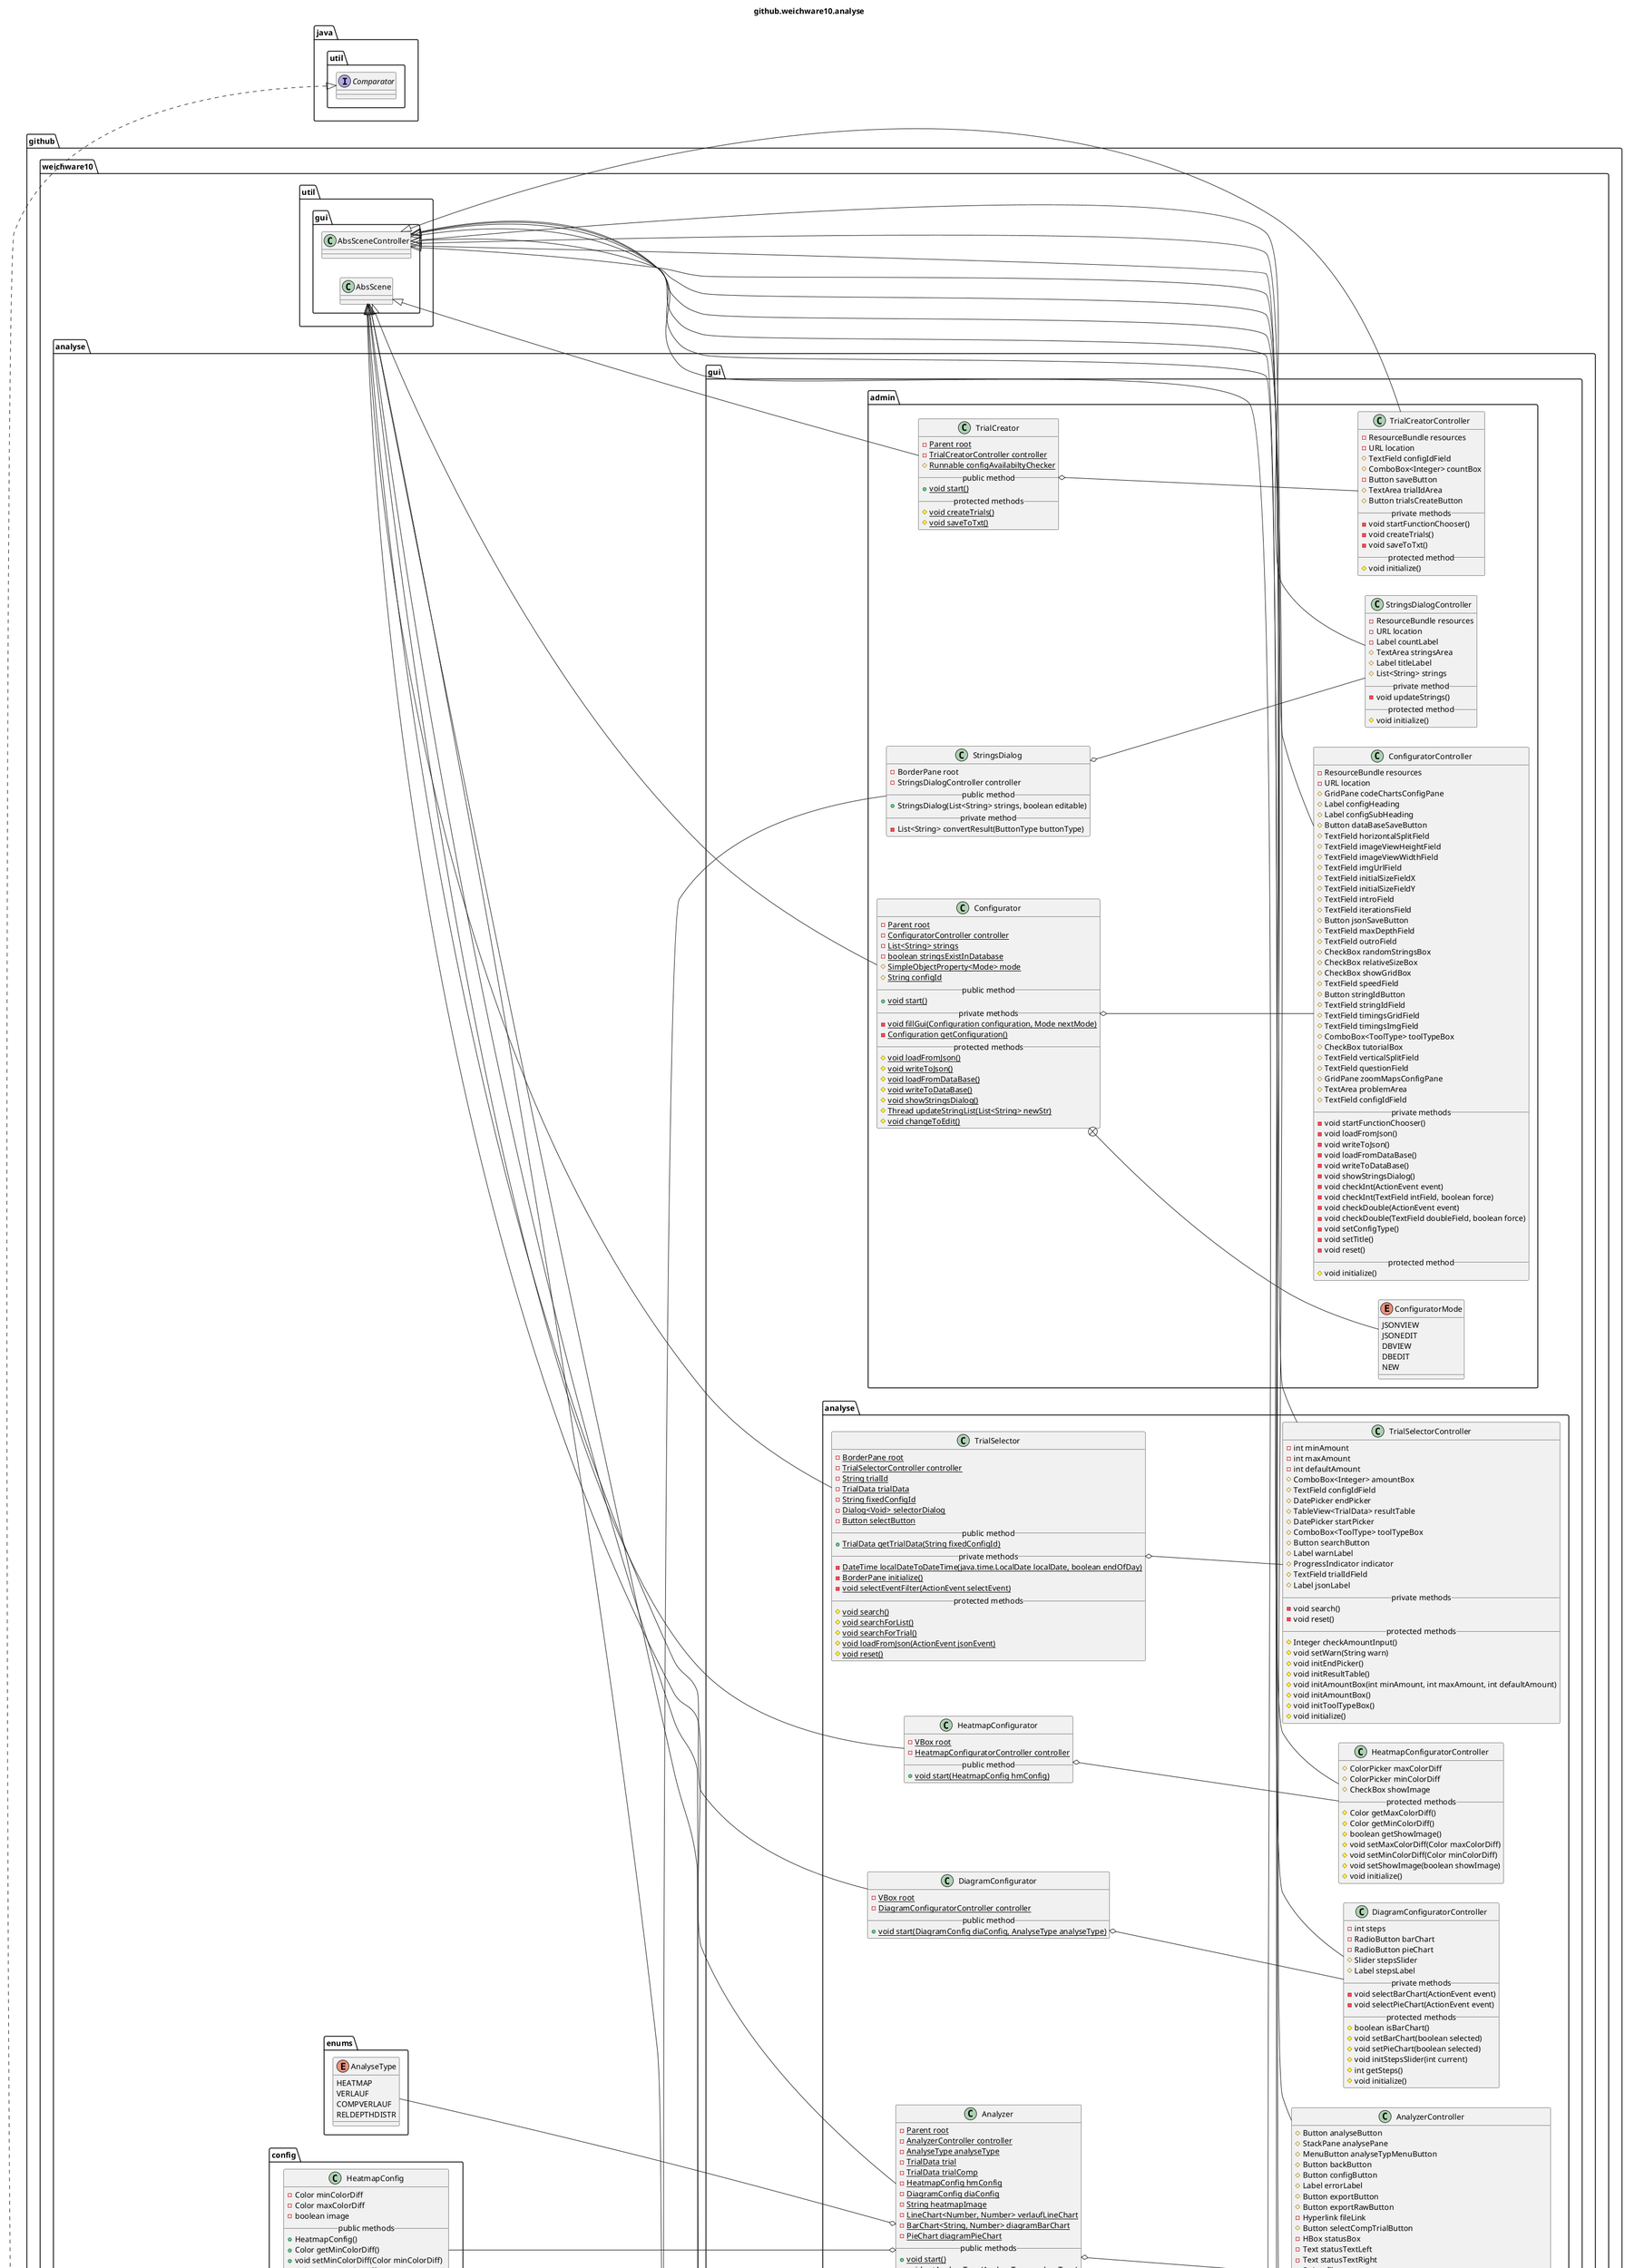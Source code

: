 @startuml github.weichware10.analyse

left to right direction
title github.weichware10.analyse

package github.weichware10.analyse {

    class github.weichware10.analyse.Main {
        {static}+ Stage primaryStage
        {static}+ DataBaseClient dataBaseClient
        {static}+ String databaseUrl
        {static}+ int MINWIDTH
        {static}+ int MINHEIGHT
        __public methods__
        {static}+ void main(String[] args)
        + void start(Stage primaryStage)
    }

    package github.weichware10.analyse.config {

        class github.weichware10.analyse.config.DiagramConfig {
            - int stepsBetween
            - boolean barChart
            __public methods__
            +  DiagramConfig()
            + boolean setStepsBetween(int stepsBetween)
            + int getStepsBetween()
            + boolean isBarChart()
            + void setBarChart(boolean barChart)
            + String toString()
        }

        class github.weichware10.analyse.config.HeatmapConfig {
            - Color minColorDiff
            - Color maxColorDiff
            - boolean image
            __public methods__
            +  HeatmapConfig()
            + Color getMinColorDiff()
            + void setMinColorDiff(Color minColorDiff)
            + Color getMaxColorDiff()
            + void setMaxColorDiff(Color maxColorDiff)
            + void setImage(boolean image)
            + boolean isImage()
            + String toString()
            {static}+ java.awt.Color fxToAwtColor(Color color)
        }

    }

    package github.weichware10.analyse.logic {

        class github.weichware10.analyse.logic.Analysis {
            __protected methods__
            {static}# String saveImage(String imageUrl)
            {static}# double calculateDepth(DataPoint dataPoint, double imageWidth, double imageHeight, Double minDepth, Double maxDepth)
        }

        class github.weichware10.analyse.logic.DataPointComparator {
            __public method__
            + int compare(DataPoint dp1, DataPoint dp2)
        }

        class github.weichware10.analyse.logic.Diagram {
            {static}- DataPointComparator comparator
            __public methods__
            {static}+ BarChart<String, Number> createDiagramBarChart(TrialData trial, DiagramConfig diaConfig)
            {static}+ PieChart createDiagramPieChart(TrialData trial, DiagramConfig diaConfig)
            __private methods__
            {static}- void fillPixelsWithRelDepth(int width, int height, double[][] pixels, List<DataPoint> sortedDataPoints)
            {static}- void allocatePixels(double[][] pixels, int amountSteps, double stepWidth, List<Double> diagramData)
            {static}- void calcRelFreqPerStep(int width, int height, List<Double> diagramData)
        }

        class github.weichware10.analyse.logic.Heatmap {
            {static}- DataPointComparator comparator
            {static}- float ALPHA
            __public methods__
            {static}+ String createHeatmap(TrialData trial, HeatmapConfig hmConfig)
            __private method__
            {static}- void createHeatmapFromData(Graphics2D graphic, HeatmapConfig hmConfig, List<DataPoint> sortedDataPoints, double imageWidth, double imageHeight)
        }

        class github.weichware10.analyse.logic.Verlauf {
            {static}- DataPointComparator comparator
            __public method__
            {static}+ LineChart<Number, Number> createVerlauf(List<TrialData> trials)
            __private methods__
            {static}- void fillSeries(List<DataPoint> dataPoints, double maxDepth, XYChart.Series<Number, Number> series)
            {static}- void fillSeries(List<DataPoint> dataPoints, int width, int height, XYChart.Series<Number, Number> series)
        }

    }

    package github.weichware10.analyse.enums {

        enum github.weichware10.analyse.enums.AnalyseType {
            HEATMAP
            VERLAUF
            COMPVERLAUF
            RELDEPTHDISTR
        }

    }

    package github.weichware10.analyse.gui {

        package github.weichware10.analyse.gui.admin {

            class github.weichware10.analyse.gui.admin.Configurator {
                {static}- Parent root
                {static}- ConfiguratorController controller
                {static}- List<String> strings
                {static}- boolean stringsExistInDatabase
                {static}# SimpleObjectProperty<Mode> mode
                {static}# String configId
                __public method__
                {static}+ void start()
                __private methods__
                {static}- void fillGui(Configuration configuration, Mode nextMode)
                {static}- Configuration getConfiguration()
                __protected methods__
                {static}# void loadFromJson()
                {static}# void writeToJson()
                {static}# void loadFromDataBase()
                {static}# void writeToDataBase()
                {static}# void showStringsDialog()
                {static}# Thread updateStringList(List<String> newStr)
                {static}# void changeToEdit()
            }
            enum github.weichware10.analyse.gui.admin.ConfiguratorMode {
                JSONVIEW
                JSONEDIT
                DBVIEW
                DBEDIT
                NEW 
            }
            github.weichware10.analyse.gui.admin.Configurator +-- github.weichware10.analyse.gui.admin.ConfiguratorMode

            class github.weichware10.analyse.gui.admin.ConfiguratorController {
                - ResourceBundle resources
                - URL location
                # GridPane codeChartsConfigPane
                # Label configHeading
                # Label configSubHeading
                # Button dataBaseSaveButton
                # TextField horizontalSplitField
                # TextField imageViewHeightField
                # TextField imageViewWidthField
                # TextField imgUrlField
                # TextField initialSizeFieldX
                # TextField initialSizeFieldY
                # TextField introField
                # TextField iterationsField
                # Button jsonSaveButton
                # TextField maxDepthField
                # TextField outroField
                # CheckBox randomStringsBox
                # CheckBox relativeSizeBox
                # CheckBox showGridBox
                # TextField speedField
                # Button stringIdButton
                # TextField stringIdField
                # TextField timingsGridField
                # TextField timingsImgField
                # ComboBox<ToolType> toolTypeBox
                # CheckBox tutorialBox
                # TextField verticalSplitField
                # TextField questionField
                # GridPane zoomMapsConfigPane
                # TextArea problemArea
                # TextField configIdField
                __private methods__
                - void startFunctionChooser()
                - void loadFromJson()
                - void writeToJson()
                - void loadFromDataBase()
                - void writeToDataBase()
                - void showStringsDialog()
                - void checkInt(ActionEvent event)
                - void checkInt(TextField intField, boolean force)
                - void checkDouble(ActionEvent event)
                - void checkDouble(TextField doubleField, boolean force)
                - void setConfigType()
                - void setTitle()
                - void reset()
                __protected method__
                # void initialize()
            }

            class github.weichware10.analyse.gui.admin.StringsDialog {
                - BorderPane root
                - StringsDialogController controller
                __public method__
                +  StringsDialog(List<String> strings, boolean editable)
                __private method__
                - List<String> convertResult(ButtonType buttonType)
            }

            class github.weichware10.analyse.gui.admin.StringsDialogController {
                - ResourceBundle resources
                - URL location
                - Label countLabel
                # TextArea stringsArea
                # Label titleLabel
                # List<String> strings
                __private method__
                - void updateStrings()
                __protected method__
                # void initialize()
            }

            class github.weichware10.analyse.gui.admin.TrialCreator {
                {static}- Parent root
                {static}- TrialCreatorController controller
                {static}# Runnable configAvailabiltyChecker
                __public method__
                {static}+ void start()
                __protected methods__
                {static}# void createTrials()
                {static}# void saveToTxt()
            }

            class github.weichware10.analyse.gui.admin.TrialCreatorController {
                - ResourceBundle resources
                - URL location
                # TextField configIdField
                # ComboBox<Integer> countBox
                - Button saveButton
                # TextArea trialIdArea
                # Button trialsCreateButton
                __private methods__
                - void startFunctionChooser()
                - void createTrials()
                - void saveToTxt()
                __protected method__
                # void initialize()
            }

        }

        package github.weichware10.analyse.gui.analyse {

            class github.weichware10.analyse.gui.analyse.Analyzer {
                {static}- Parent root
                {static}- AnalyzerController controller
                {static}- AnalyseType analyseType
                {static}- TrialData trial
                {static}- TrialData trialComp
                {static}- HeatmapConfig hmConfig
                {static}- DiagramConfig diaConfig
                {static}- String heatmapImage
                {static}- LineChart<Number, Number> verlaufLineChart
                {static}- BarChart<String, Number> diagramBarChart
                {static}- PieChart diagramPieChart
                __public methods__
                {static}+ void start()
                {static}+ void setAnalyseType(AnalyseType analyseType)
                {static}+ void setTrialId()
                {static}+ void setTrialIdComp()
                {static}+ void setConfig()
                {static}+ void analyse()
                {static}+ void export()
                {static}+ void exportRaw()
                {static}+ void reset()
                __private methods__
                {static}- boolean saveImage(String location)
                {static}- boolean saveAsPng(String location)
                {static}- void exportRaw(TrialData trial)
            }

            class github.weichware10.analyse.gui.analyse.AnalyzerController {
                # Button analyseButton
                # StackPane analysePane
                # MenuButton analyseTypMenuButton
                # Button backButton
                # Button configButton
                # Label errorLabel
                # Button exportButton
                # Button exportRawButton
                - Hyperlink fileLink
                # Button selectCompTrialButton
                - HBox statusBox
                - Text statusTextLeft
                - Text statusTextRight
                - String filename
                - ProgressIndicator pi
                __protected methods__
                # void setStatus(String statusLeft, String filename, String statusRight)
                # void setStatusIndicator(boolean active)
                # void analyze(ActionEvent event)
                # void back(ActionEvent event)
                # void export(ActionEvent event)
                # void exportRaw(ActionEvent event)
                # void openFile(ActionEvent event)
                # void selectTrial(ActionEvent event)
                # void selectTrialForComp(ActionEvent event)
                # void setCompVerlauf(ActionEvent event)
                # void setConfig(ActionEvent event)
                # void setHeatmap(ActionEvent event)
                # void setRelDepthDistr(ActionEvent event)
                # void setVerlauf(ActionEvent event)
                # void initialize()
            }

            class github.weichware10.analyse.gui.analyse.DiagramConfigurator {
                {static}- VBox root
                {static}- DiagramConfiguratorController controller
                __public method__
                {static}+ void start(DiagramConfig diaConfig, AnalyseType analyseType)
            }

            class github.weichware10.analyse.gui.analyse.DiagramConfiguratorController {
                - int steps
                - RadioButton barChart
                - RadioButton pieChart
                # Slider stepsSlider
                # Label stepsLabel
                __private methods__
                - void selectBarChart(ActionEvent event)
                - void selectPieChart(ActionEvent event)
                __protected methods__
                # boolean isBarChart()
                # void setBarChart(boolean selected)
                # void setPieChart(boolean selected)
                # void initStepsSlider(int current)
                # int getSteps()
                # void initialize()
            }

            class github.weichware10.analyse.gui.analyse.HeatmapConfigurator {
                {static}- VBox root
                {static}- HeatmapConfiguratorController controller
                __public method__
                {static}+ void start(HeatmapConfig hmConfig)
            }

            class github.weichware10.analyse.gui.analyse.HeatmapConfiguratorController {
                # ColorPicker maxColorDiff
                # ColorPicker minColorDiff
                # CheckBox showImage
                __protected methods__
                # Color getMaxColorDiff()
                # Color getMinColorDiff()
                # boolean getShowImage()
                # void setMaxColorDiff(Color maxColorDiff)
                # void setMinColorDiff(Color minColorDiff)
                # void setShowImage(boolean showImage)
                # void initialize()
            }

            class github.weichware10.analyse.gui.analyse.TrialSelector {
                {static}- BorderPane root
                {static}- TrialSelectorController controller
                {static}- String trialId
                {static}- TrialData trialData
                {static}- String fixedConfigId
                {static}- Dialog<Void> selectorDialog
                {static}- Button selectButton
                __public method__
                {static}+ TrialData getTrialData(String fixedConfigId)
                __private methods__
                {static}- DateTime localDateToDateTime(java.time.LocalDate localDate, boolean endOfDay)
                {static}- BorderPane initialize()
                {static}- void selectEventFilter(ActionEvent selectEvent)
                __protected methods__
                {static}# void search()
                {static}# void searchForList()
                {static}# void searchForTrial()
                {static}# void loadFromJson(ActionEvent jsonEvent)
                {static}# void reset()
            }

            class github.weichware10.analyse.gui.analyse.TrialSelectorController {
                - int minAmount
                - int maxAmount
                - int defaultAmount
                # ComboBox<Integer> amountBox
                # TextField configIdField
                # DatePicker endPicker
                # TableView<TrialData> resultTable
                # DatePicker startPicker
                # ComboBox<ToolType> toolTypeBox
                # Button searchButton
                # Label warnLabel
                # ProgressIndicator indicator
                # TextField trialIdField
                # Label jsonLabel
                __private methods__
                - void search()
                - void reset()
                __protected methods__
                # Integer checkAmountInput()
                # void setWarn(String warn)
                # void initEndPicker()
                # void initResultTable()
                # void initAmountBox(int minAmount, int maxAmount, int defaultAmount)
                # void initAmountBox()
                # void initToolTypeBox()
                # void initialize()
            }

        }

        package github.weichware10.analyse.gui.general {
            class github.weichware10.analyse.gui.general.FunctionChooser {
                {static}- Parent root
                __public method__
                {static}+ void start()
            }

            class github.weichware10.analyse.gui.general.FunctionChooserController {
                - Button trialCreatorButton
                - Button configuratorButton
                __protected methods__
                # void initialize()
                # void logOut()
                # void startAnalyzer()
                # void startConfigurator()
                # void startTrialCreator()
            }

            class github.weichware10.analyse.gui.general.Login {
                {static}- SimpleBooleanProperty connection
                {static}+ ObservableBooleanValue hasConnection
                {static}- Parent root
                __public methods__
                {static}+ void start()
                {static}+ void logOut()
                {static}+ void connectToDatabase(String username, String password, String schema, Text warnText, TextArea errorText, ProgressIndicator indicator)
                __private method__
                {static}- void setError(Text warnText, TextArea errorText, ProgressIndicator indicator, boolean loading, Exception e)
            }

            class github.weichware10.analyse.gui.general.LoginController {
                - TextField benutzernameId
                - PasswordField passwortId
                - TextField schemaId
                - Text warnText
                - TextArea errorText
                - ProgressIndicator indicator
                __private methods__
                - void loginOnEnter(KeyEvent keyEvent)
                - void loginToDatabase()
                - void closeProgramm()
                __protected method__
                # void initialize()
            }

            class github.weichware10.analyse.gui.general.MainMenuBar {
                {static}- MenuBar root
                __public method__
                {static}+ MenuBar getMenuBar()
                __protected methods__
                {static}# void openDocs()
                {static}# void changeDataBaseUrl()
                {static}# void resetDataBaseUrl()
            }

            class github.weichware10.analyse.gui.general.MainMenuBarController {
                - MenuItem logOutMenu
                - MenuItem logsMenu
                __public method__
                + void openDocumentation()
                __private method__
                - void setLogOutDisable(ObservableBooleanValue obs)
                __protected methods__
                # void logOut()
                # void resetDataBaseUrl()
                # void setDataBaseUrl()
                # void toggleLogs()
                # void setLogText(ObservableBooleanValue visible)
                # void initialize()
            }

        }
    }

}

' Interaktionen admin
github.weichware10.analyse.gui.admin.Configurator o-- github.weichware10.analyse.gui.admin.ConfiguratorController
github.weichware10.analyse.gui.admin.StringsDialog o-- github.weichware10.analyse.gui.admin.StringsDialogController
github.weichware10.analyse.gui.admin.TrialCreator o-- github.weichware10.analyse.gui.admin.TrialCreatorController

' Interaktionen analyse
github.weichware10.analyse.gui.analyse.Analyzer o-- github.weichware10.analyse.gui.analyse.AnalyzerController
github.weichware10.analyse.gui.analyse.Analyzer o-u- github.weichware10.analyse.enums.AnalyseType
github.weichware10.analyse.gui.analyse.Analyzer o-u- github.weichware10.analyse.config.HeatmapConfig
github.weichware10.analyse.gui.analyse.Analyzer o-u- github.weichware10.analyse.config.DiagramConfig
github.weichware10.analyse.gui.analyse.DiagramConfigurator o-- github.weichware10.analyse.gui.analyse.DiagramConfiguratorController
github.weichware10.analyse.gui.analyse.HeatmapConfigurator o-- github.weichware10.analyse.gui.analyse.HeatmapConfiguratorController
github.weichware10.analyse.gui.analyse.TrialSelector o-- github.weichware10.analyse.gui.analyse.TrialSelectorController

' Interaktionen general
github.weichware10.analyse.gui.general.Login o-- github.weichware10.analyse.gui.general.LoginController
github.weichware10.analyse.gui.general.MainMenuBar o-- github.weichware10.analyse.gui.general.MainMenuBarController
github.weichware10.analyse.gui.general.FunctionChooser o-- github.weichware10.analyse.gui.general.FunctionChooserController

' Interaktionen logic
github.weichware10.analyse.logic.Diagram o-r- github.weichware10.analyse.logic.DataPointComparator
github.weichware10.analyse.logic.Heatmap o-r- github.weichware10.analyse.logic.DataPointComparator
github.weichware10.analyse.logic.Verlauf o-r- github.weichware10.analyse.logic.DataPointComparator
github.weichware10.analyse.logic.Diagram -- github.weichware10.analyse.logic.Analysis : > uses
github.weichware10.analyse.logic.Heatmap -- github.weichware10.analyse.logic.Analysis : > uses
github.weichware10.analyse.logic.Verlauf -- github.weichware10.analyse.logic.Analysis : > uses

' Interaktionen Application
class javafx.application.Application
javafx.application.Application <|-- github.weichware10.analyse.Main

' Interaktionen Dialog
class javafx.scene.control.Dialog
javafx.scene.control.Dialog <|-l- github.weichware10.analyse.gui.admin.StringsDialog

' Interaktionen Comparator
interface java.util.Comparator
java.util.Comparator <|.r. github.weichware10.analyse.logic.DataPointComparator

' Interaktionen Util
' Interaktionen AbsScene
class github.weichware10.util.gui.AbsScene
github.weichware10.util.gui.AbsScene <|-- github.weichware10.analyse.gui.admin.Configurator
github.weichware10.util.gui.AbsScene <|-- github.weichware10.analyse.gui.admin.TrialCreator
github.weichware10.util.gui.AbsScene <|-- github.weichware10.analyse.gui.analyse.Analyzer
github.weichware10.util.gui.AbsScene <|-- github.weichware10.analyse.gui.analyse.DiagramConfigurator
github.weichware10.util.gui.AbsScene <|-- github.weichware10.analyse.gui.analyse.HeatmapConfigurator
github.weichware10.util.gui.AbsScene <|-- github.weichware10.analyse.gui.analyse.TrialSelector
github.weichware10.util.gui.AbsScene <|-- github.weichware10.analyse.gui.general.FunctionChooser
github.weichware10.util.gui.AbsScene <|-- github.weichware10.analyse.gui.general.Login
github.weichware10.util.gui.AbsScene <|-- github.weichware10.analyse.gui.general.MainMenuBar

' Interaktionen AbsSceneController
class github.weichware10.util.gui.AbsSceneController
github.weichware10.util.gui.AbsSceneController <|-- github.weichware10.analyse.gui.admin.ConfiguratorController
github.weichware10.util.gui.AbsSceneController <|-- github.weichware10.analyse.gui.admin.StringsDialogController
github.weichware10.util.gui.AbsSceneController <|-- github.weichware10.analyse.gui.admin.TrialCreatorController
github.weichware10.util.gui.AbsSceneController <|-- github.weichware10.analyse.gui.analyse.AnalyzerController
github.weichware10.util.gui.AbsSceneController <|-- github.weichware10.analyse.gui.analyse.DiagramConfiguratorController
github.weichware10.util.gui.AbsSceneController <|-- github.weichware10.analyse.gui.analyse.HeatmapConfiguratorController
github.weichware10.util.gui.AbsSceneController <|-- github.weichware10.analyse.gui.analyse.TrialSelectorController
github.weichware10.util.gui.AbsSceneController <|-- github.weichware10.analyse.gui.general.FunctionChooserController
github.weichware10.util.gui.AbsSceneController <|-- github.weichware10.analyse.gui.general.LoginController
github.weichware10.util.gui.AbsSceneController <|-- github.weichware10.analyse.gui.general.MainMenuBarController

@enduml